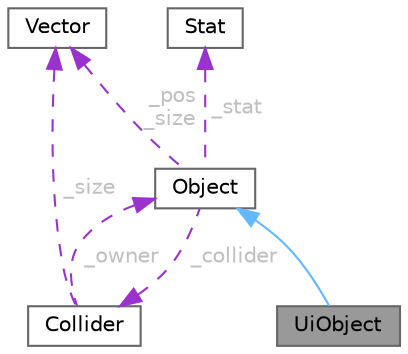 digraph "UiObject"
{
 // LATEX_PDF_SIZE
  bgcolor="transparent";
  edge [fontname=Helvetica,fontsize=10,labelfontname=Helvetica,labelfontsize=10];
  node [fontname=Helvetica,fontsize=10,shape=box,height=0.2,width=0.4];
  Node1 [id="Node000001",label="UiObject",height=0.2,width=0.4,color="gray40", fillcolor="grey60", style="filled", fontcolor="black",tooltip=" "];
  Node2 -> Node1 [id="edge1_Node000001_Node000002",dir="back",color="steelblue1",style="solid",tooltip=" "];
  Node2 [id="Node000002",label="Object",height=0.2,width=0.4,color="gray40", fillcolor="white", style="filled",URL="$class_object.html",tooltip=" "];
  Node3 -> Node2 [id="edge2_Node000002_Node000003",dir="back",color="darkorchid3",style="dashed",tooltip=" ",label=" _stat",fontcolor="grey" ];
  Node3 [id="Node000003",label="Stat",height=0.2,width=0.4,color="gray40", fillcolor="white", style="filled",URL="$struct_stat.html",tooltip=" "];
  Node4 -> Node2 [id="edge3_Node000002_Node000004",dir="back",color="darkorchid3",style="dashed",tooltip=" ",label=" _pos\n_size",fontcolor="grey" ];
  Node4 [id="Node000004",label="Vector",height=0.2,width=0.4,color="gray40", fillcolor="white", style="filled",URL="$struct_vector.html",tooltip=" "];
  Node5 -> Node2 [id="edge4_Node000002_Node000005",dir="back",color="darkorchid3",style="dashed",tooltip=" ",label=" _collider",fontcolor="grey" ];
  Node5 [id="Node000005",label="Collider",height=0.2,width=0.4,color="gray40", fillcolor="white", style="filled",URL="$class_collider.html",tooltip=" "];
  Node4 -> Node5 [id="edge5_Node000005_Node000004",dir="back",color="darkorchid3",style="dashed",tooltip=" ",label=" _size",fontcolor="grey" ];
  Node2 -> Node5 [id="edge6_Node000005_Node000002",dir="back",color="darkorchid3",style="dashed",tooltip=" ",label=" _owner",fontcolor="grey" ];
}
